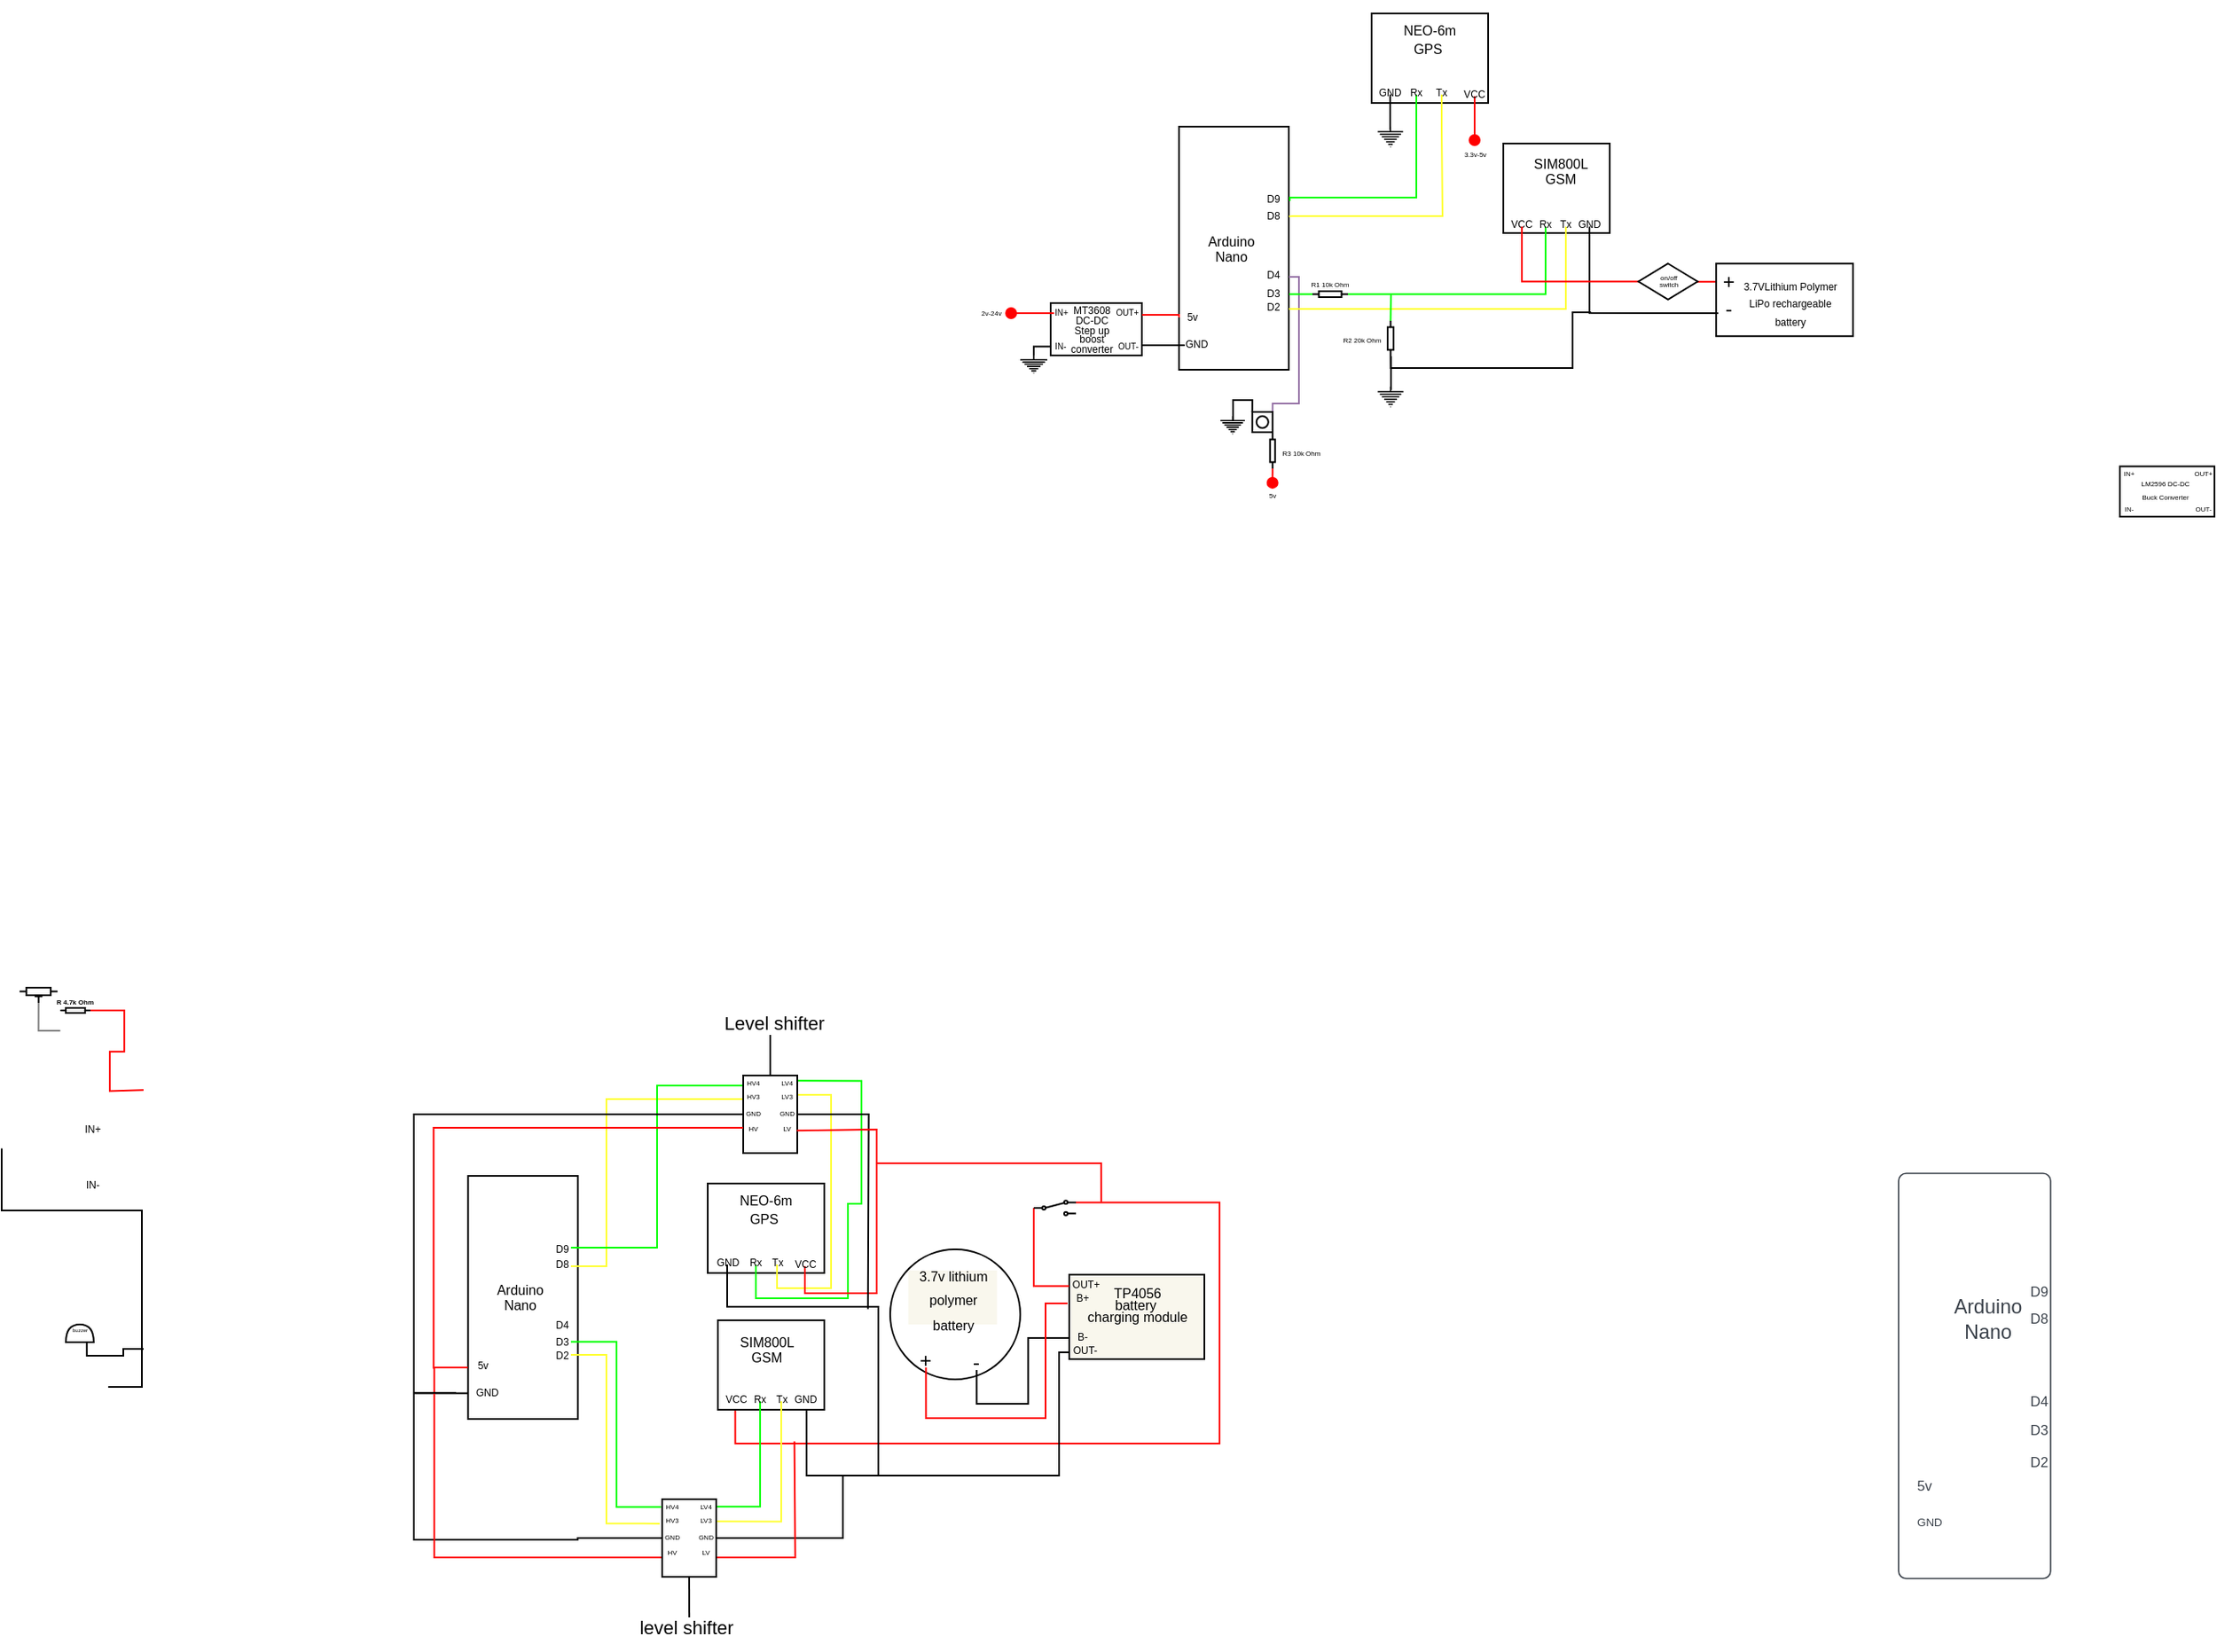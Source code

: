 <mxfile version="21.3.8" type="github" pages="2">
  <diagram name="Page-1" id="w3ou2ximmR7FDdTrQUAE">
    <mxGraphModel dx="490" dy="686" grid="0" gridSize="10" guides="1" tooltips="1" connect="1" arrows="1" fold="1" page="0" pageScale="1" pageWidth="850" pageHeight="1100" background="#ffffff" math="0" shadow="0">
      <root>
        <mxCell id="0" />
        <mxCell id="1" parent="0" />
        <mxCell id="W1JwzDyjh-5Lb7JO-28k-3" value="" style="ellipse;whiteSpace=wrap;html=1;aspect=fixed;fillColor=#ffffff;strokeColor=#000000;" parent="1" vertex="1">
          <mxGeometry x="573" y="355" width="77" height="77" as="geometry" />
        </mxCell>
        <mxCell id="W1JwzDyjh-5Lb7JO-28k-4" value="&lt;font color=&quot;#000000&quot; style=&quot;font-size: 8px;&quot;&gt;3.7v lithium polymer battery&lt;/font&gt;" style="text;html=1;strokeColor=none;fillColor=#f9f7ed;align=center;verticalAlign=middle;whiteSpace=wrap;rounded=0;" parent="1" vertex="1">
          <mxGeometry x="583.75" y="367.5" width="52.5" height="32" as="geometry" />
        </mxCell>
        <mxCell id="W1JwzDyjh-5Lb7JO-28k-10" value="" style="rounded=0;whiteSpace=wrap;html=1;rotation=90;strokeColor=#000000;gradientColor=none;fillColor=#FFFFFF;" parent="1" vertex="1">
          <mxGeometry x="283.63" y="351" width="144" height="65" as="geometry" />
        </mxCell>
        <mxCell id="W1JwzDyjh-5Lb7JO-28k-14" style="edgeStyle=orthogonalEdgeStyle;rounded=0;orthogonalLoop=1;jettySize=auto;html=1;exitX=0.5;exitY=1;exitDx=0;exitDy=0;" parent="1" edge="1">
          <mxGeometry relative="1" as="geometry">
            <mxPoint x="455" y="350" as="sourcePoint" />
            <mxPoint x="455" y="350" as="targetPoint" />
          </mxGeometry>
        </mxCell>
        <mxCell id="W1JwzDyjh-5Lb7JO-28k-15" value="&lt;span style=&quot;background-color: rgb(255, 255, 255);&quot;&gt;&lt;br&gt;&lt;/span&gt;" style="rounded=0;whiteSpace=wrap;html=1;fillColor=#f9f7ed;strokeColor=#000000;" parent="1" vertex="1">
          <mxGeometry x="679" y="370" width="80" height="50" as="geometry" />
        </mxCell>
        <mxCell id="W1JwzDyjh-5Lb7JO-28k-19" value="" style="html=1;overflow=block;blockSpacing=1;whiteSpace=wrap;fontSize=13;spacing=3.8;strokeColor=#3a414a;strokeOpacity=100;rounded=1;absoluteArcSize=1;arcSize=9;strokeWidth=0.8;lucidId=OqS5bqNVhKmD;" parent="1" vertex="1">
          <mxGeometry x="1170" y="310" width="90" height="240" as="geometry" />
        </mxCell>
        <mxCell id="W1JwzDyjh-5Lb7JO-28k-20" value="Arduino&#xa;Nano" style="html=1;overflow=block;blockSpacing=1;whiteSpace=wrap;fontSize=11.7;fontColor=#3a414a;spacing=3.8;strokeOpacity=0;fillOpacity=0;rounded=1;absoluteArcSize=1;arcSize=9;fillColor=#ffffff;strokeWidth=0.8;lucidId=nbZ5cKQdmuqg;" parent="1" vertex="1">
          <mxGeometry x="1193" y="373" width="60" height="46" as="geometry" />
        </mxCell>
        <mxCell id="W1JwzDyjh-5Lb7JO-28k-21" value="GND" style="html=1;overflow=block;blockSpacing=1;whiteSpace=wrap;fontSize=6.7;fontColor=#3a414a;align=left;spacing=3.8;verticalAlign=top;strokeColor=none;fillOpacity=0;fillColor=#ffffff;strokeWidth=0;lucidId=scZ56mlb3IZD;" parent="1" vertex="1">
          <mxGeometry x="1178" y="510" width="22" height="15" as="geometry" />
        </mxCell>
        <mxCell id="W1JwzDyjh-5Lb7JO-28k-22" value="5v" style="html=1;overflow=block;blockSpacing=1;whiteSpace=wrap;fontSize=8.3;fontColor=#3a414a;align=left;spacing=3.8;verticalAlign=top;strokeColor=none;fillOpacity=0;fillColor=#ffffff;strokeWidth=0;lucidId=CcZ5YFzEqV34;" parent="1" vertex="1">
          <mxGeometry x="1178" y="488" width="22" height="17" as="geometry" />
        </mxCell>
        <mxCell id="W1JwzDyjh-5Lb7JO-28k-23" value="D2" style="html=1;overflow=block;blockSpacing=1;whiteSpace=wrap;fontSize=8.3;fontColor=#3a414a;align=left;spacing=3.8;verticalAlign=top;strokeColor=none;fillOpacity=0;fillColor=#ffffff;strokeWidth=0;lucidId=dv25vBCfU8yK;" parent="1" vertex="1">
          <mxGeometry x="1245" y="474" width="22" height="17" as="geometry" />
        </mxCell>
        <mxCell id="W1JwzDyjh-5Lb7JO-28k-24" value="D3" style="html=1;overflow=block;blockSpacing=1;whiteSpace=wrap;fontSize=8.3;fontColor=#3a414a;align=left;spacing=3.8;verticalAlign=top;strokeColor=none;fillOpacity=0;fillColor=#ffffff;strokeWidth=0;lucidId=mv25soP66xno;" parent="1" vertex="1">
          <mxGeometry x="1245" y="455" width="22" height="17" as="geometry" />
        </mxCell>
        <mxCell id="W1JwzDyjh-5Lb7JO-28k-25" value="D4" style="html=1;overflow=block;blockSpacing=1;whiteSpace=wrap;fontSize=8.3;fontColor=#3a414a;align=left;spacing=3.8;verticalAlign=top;strokeColor=none;fillOpacity=0;fillColor=#ffffff;strokeWidth=0;lucidId=tv25OOamlNCk;" parent="1" vertex="1">
          <mxGeometry x="1245" y="438" width="22" height="17" as="geometry" />
        </mxCell>
        <mxCell id="W1JwzDyjh-5Lb7JO-28k-26" value="D8" style="html=1;overflow=block;blockSpacing=1;whiteSpace=wrap;fontSize=8.3;fontColor=#3a414a;align=left;spacing=3.8;verticalAlign=top;strokeColor=none;fillOpacity=0;fillColor=#ffffff;strokeWidth=0;lucidId=Xv25m2dBFKM0;" parent="1" vertex="1">
          <mxGeometry x="1245" y="389" width="22" height="17" as="geometry" />
        </mxCell>
        <mxCell id="W1JwzDyjh-5Lb7JO-28k-27" value="D9" style="html=1;overflow=block;blockSpacing=1;whiteSpace=wrap;fontSize=8.3;fontColor=#3a414a;align=left;spacing=3.8;verticalAlign=top;strokeColor=none;fillOpacity=0;fillColor=#ffffff;strokeWidth=0;lucidId=4v25DSY~jh0V;" parent="1" vertex="1">
          <mxGeometry x="1245" y="373" width="22" height="17" as="geometry" />
        </mxCell>
        <mxCell id="W1JwzDyjh-5Lb7JO-28k-35" value="&lt;p style=&quot;line-height: 40%;&quot;&gt;&lt;font style=&quot;font-size: 8px;&quot;&gt;TP4056&lt;br&gt;battery&amp;nbsp;&lt;br&gt;charging module&lt;/font&gt;&lt;/p&gt;" style="text;html=1;strokeColor=none;fillColor=none;align=center;verticalAlign=middle;whiteSpace=wrap;rounded=0;" parent="1" vertex="1">
          <mxGeometry x="685.5" y="378" width="67" height="19" as="geometry" />
        </mxCell>
        <mxCell id="W1JwzDyjh-5Lb7JO-28k-36" style="edgeStyle=orthogonalEdgeStyle;rounded=0;orthogonalLoop=1;jettySize=auto;html=1;exitX=0.5;exitY=1;exitDx=0;exitDy=0;" parent="1" source="W1JwzDyjh-5Lb7JO-28k-35" target="W1JwzDyjh-5Lb7JO-28k-35" edge="1">
          <mxGeometry relative="1" as="geometry" />
        </mxCell>
        <mxCell id="W1JwzDyjh-5Lb7JO-28k-37" value="&lt;font style=&quot;font-size: 6px;&quot;&gt;B+&lt;/font&gt;" style="text;html=1;strokeColor=none;fillColor=none;align=center;verticalAlign=middle;whiteSpace=wrap;rounded=0;" parent="1" vertex="1">
          <mxGeometry x="679" y="379" width="16" height="5" as="geometry" />
        </mxCell>
        <mxCell id="W1JwzDyjh-5Lb7JO-28k-38" value="&lt;font style=&quot;font-size: 6px;&quot;&gt;B-&lt;/font&gt;" style="text;html=1;strokeColor=none;fillColor=none;align=center;verticalAlign=middle;whiteSpace=wrap;rounded=0;" parent="1" vertex="1">
          <mxGeometry x="681" y="401.75" width="12" height="6" as="geometry" />
        </mxCell>
        <mxCell id="rRu1KaiK5S_scD4Gt0w_-94" style="edgeStyle=orthogonalEdgeStyle;rounded=0;orthogonalLoop=1;jettySize=auto;html=1;entryX=0.163;entryY=0.996;entryDx=0;entryDy=0;entryPerimeter=0;endArrow=none;endFill=0;strokeColor=#FF0000;exitX=1;exitY=0.12;exitDx=0;exitDy=0;" edge="1" parent="1" source="rRu1KaiK5S_scD4Gt0w_-187" target="W1JwzDyjh-5Lb7JO-28k-62">
          <mxGeometry relative="1" as="geometry">
            <mxPoint x="667" y="371" as="sourcePoint" />
            <Array as="points">
              <mxPoint x="768" y="327" />
              <mxPoint x="768" y="470" />
              <mxPoint x="481" y="470" />
            </Array>
          </mxGeometry>
        </mxCell>
        <mxCell id="W1JwzDyjh-5Lb7JO-28k-39" value="&lt;font style=&quot;font-size: 6px;&quot;&gt;OUT+&lt;/font&gt;" style="text;html=1;strokeColor=none;fillColor=none;align=center;verticalAlign=middle;whiteSpace=wrap;rounded=0;" parent="1" vertex="1">
          <mxGeometry x="681" y="368" width="16" height="11" as="geometry" />
        </mxCell>
        <mxCell id="rRu1KaiK5S_scD4Gt0w_-95" style="edgeStyle=orthogonalEdgeStyle;rounded=0;orthogonalLoop=1;jettySize=auto;html=1;exitX=0;exitY=1;exitDx=0;exitDy=0;entryX=0.833;entryY=0.982;entryDx=0;entryDy=0;entryPerimeter=0;endArrow=none;endFill=0;" edge="1" parent="1" source="W1JwzDyjh-5Lb7JO-28k-40" target="W1JwzDyjh-5Lb7JO-28k-62">
          <mxGeometry relative="1" as="geometry">
            <Array as="points">
              <mxPoint x="673" y="416" />
              <mxPoint x="673" y="489" />
              <mxPoint x="524" y="489" />
            </Array>
          </mxGeometry>
        </mxCell>
        <mxCell id="W1JwzDyjh-5Lb7JO-28k-40" value="&lt;font style=&quot;font-size: 6px;&quot;&gt;OUT-&lt;/font&gt;" style="text;html=1;strokeColor=none;fillColor=none;align=center;verticalAlign=middle;whiteSpace=wrap;rounded=0;" parent="1" vertex="1">
          <mxGeometry x="679" y="410" width="19" height="6" as="geometry" />
        </mxCell>
        <mxCell id="W1JwzDyjh-5Lb7JO-28k-43" value="&lt;font style=&quot;font-size: 6px;&quot;&gt;IN+&lt;/font&gt;" style="text;html=1;strokeColor=none;fillColor=none;align=center;verticalAlign=middle;whiteSpace=wrap;rounded=0;" parent="1" vertex="1">
          <mxGeometry x="71" y="267" width="60" height="30" as="geometry" />
        </mxCell>
        <mxCell id="W1JwzDyjh-5Lb7JO-28k-44" value="&lt;font style=&quot;font-size: 6px;&quot;&gt;IN-&lt;/font&gt;" style="text;html=1;strokeColor=none;fillColor=none;align=center;verticalAlign=middle;whiteSpace=wrap;rounded=0;" parent="1" vertex="1">
          <mxGeometry x="71" y="300" width="60" height="30" as="geometry" />
        </mxCell>
        <mxCell id="rRu1KaiK5S_scD4Gt0w_-93" style="edgeStyle=orthogonalEdgeStyle;rounded=0;orthogonalLoop=1;jettySize=auto;html=1;exitX=0.5;exitY=1;exitDx=0;exitDy=0;entryX=0;entryY=0.75;entryDx=0;entryDy=0;endArrow=none;endFill=0;" edge="1" parent="1" source="W1JwzDyjh-5Lb7JO-28k-46" target="W1JwzDyjh-5Lb7JO-28k-15">
          <mxGeometry relative="1" as="geometry" />
        </mxCell>
        <mxCell id="W1JwzDyjh-5Lb7JO-28k-46" value="-" style="text;html=1;strokeColor=none;fillColor=none;align=center;verticalAlign=middle;whiteSpace=wrap;rounded=0;" parent="1" vertex="1">
          <mxGeometry x="618" y="417.5" width="12.37" height="9" as="geometry" />
        </mxCell>
        <mxCell id="rRu1KaiK5S_scD4Gt0w_-92" style="edgeStyle=orthogonalEdgeStyle;rounded=0;orthogonalLoop=1;jettySize=auto;html=1;exitX=0.5;exitY=1;exitDx=0;exitDy=0;endArrow=none;endFill=0;strokeColor=#FF0000;" edge="1" parent="1" source="W1JwzDyjh-5Lb7JO-28k-49">
          <mxGeometry relative="1" as="geometry">
            <mxPoint x="678" y="387" as="targetPoint" />
            <Array as="points">
              <mxPoint x="594" y="455" />
              <mxPoint x="665" y="455" />
              <mxPoint x="665" y="387" />
            </Array>
          </mxGeometry>
        </mxCell>
        <mxCell id="W1JwzDyjh-5Lb7JO-28k-49" value="+" style="text;html=1;strokeColor=none;fillColor=none;align=center;verticalAlign=middle;whiteSpace=wrap;rounded=0;" parent="1" vertex="1">
          <mxGeometry x="588" y="416" width="12.37" height="9" as="geometry" />
        </mxCell>
        <mxCell id="oKN5VsouLlYCjmqSgxn1-16" style="edgeStyle=orthogonalEdgeStyle;rounded=0;orthogonalLoop=1;jettySize=auto;html=1;exitX=0;exitY=0.5;exitDx=0;exitDy=0;entryX=1;entryY=0.5;entryDx=0;entryDy=0;entryPerimeter=0;strokeColor=#FF0000;endArrow=none;endFill=0;" parent="1" target="oKN5VsouLlYCjmqSgxn1-9" edge="1">
          <mxGeometry relative="1" as="geometry">
            <mxPoint x="131.0" y="260.66" as="sourcePoint" />
          </mxGeometry>
        </mxCell>
        <mxCell id="W1JwzDyjh-5Lb7JO-28k-62" value="" style="rounded=0;whiteSpace=wrap;html=1;" parent="1" vertex="1">
          <mxGeometry x="471" y="397" width="63" height="53" as="geometry" />
        </mxCell>
        <mxCell id="W1JwzDyjh-5Lb7JO-28k-63" value="&lt;p style=&quot;line-height: 60%;&quot;&gt;&lt;font style=&quot;font-size: 8px;&quot;&gt;SIM800L GSM&lt;/font&gt;&lt;/p&gt;" style="text;html=1;strokeColor=none;fillColor=none;align=center;verticalAlign=middle;whiteSpace=wrap;rounded=0;" parent="1" vertex="1">
          <mxGeometry x="483.5" y="406" width="32" height="16" as="geometry" />
        </mxCell>
        <mxCell id="W1JwzDyjh-5Lb7JO-28k-65" value="&lt;font style=&quot;font-size: 6px;&quot;&gt;VCC&lt;/font&gt;" style="text;html=1;strokeColor=none;fillColor=none;align=center;verticalAlign=middle;whiteSpace=wrap;rounded=0;" parent="1" vertex="1">
          <mxGeometry x="475" y="438" width="14" height="7" as="geometry" />
        </mxCell>
        <mxCell id="rRu1KaiK5S_scD4Gt0w_-88" style="edgeStyle=orthogonalEdgeStyle;rounded=0;orthogonalLoop=1;jettySize=auto;html=1;exitX=0.5;exitY=1;exitDx=0;exitDy=0;entryX=1.004;entryY=0.095;entryDx=0;entryDy=0;entryPerimeter=0;strokeColor=#00FF00;endArrow=none;endFill=0;" edge="1" parent="1" source="W1JwzDyjh-5Lb7JO-28k-66" target="rRu1KaiK5S_scD4Gt0w_-11">
          <mxGeometry relative="1" as="geometry" />
        </mxCell>
        <mxCell id="W1JwzDyjh-5Lb7JO-28k-66" value="&lt;font style=&quot;font-size: 6px;&quot;&gt;Rx&lt;/font&gt;" style="text;html=1;strokeColor=none;fillColor=none;align=center;verticalAlign=middle;whiteSpace=wrap;rounded=0;" parent="1" vertex="1">
          <mxGeometry x="489" y="438" width="14" height="7" as="geometry" />
        </mxCell>
        <mxCell id="rRu1KaiK5S_scD4Gt0w_-89" style="edgeStyle=orthogonalEdgeStyle;rounded=0;orthogonalLoop=1;jettySize=auto;html=1;exitX=0.5;exitY=1;exitDx=0;exitDy=0;entryX=0.996;entryY=0.286;entryDx=0;entryDy=0;entryPerimeter=0;strokeColor=#FFFF33;endArrow=none;endFill=0;" edge="1" parent="1" source="W1JwzDyjh-5Lb7JO-28k-67" target="rRu1KaiK5S_scD4Gt0w_-11">
          <mxGeometry relative="1" as="geometry" />
        </mxCell>
        <mxCell id="W1JwzDyjh-5Lb7JO-28k-67" value="&lt;font style=&quot;font-size: 6px;&quot;&gt;Tx&lt;/font&gt;" style="text;html=1;strokeColor=none;fillColor=none;align=center;verticalAlign=middle;whiteSpace=wrap;rounded=0;" parent="1" vertex="1">
          <mxGeometry x="501.5" y="438" width="14" height="7" as="geometry" />
        </mxCell>
        <mxCell id="W1JwzDyjh-5Lb7JO-28k-68" value="&lt;font style=&quot;font-size: 6px;&quot;&gt;GND&lt;/font&gt;" style="text;html=1;strokeColor=none;fillColor=none;align=center;verticalAlign=middle;whiteSpace=wrap;rounded=0;" parent="1" vertex="1">
          <mxGeometry x="515.5" y="438" width="14" height="7" as="geometry" />
        </mxCell>
        <mxCell id="W1JwzDyjh-5Lb7JO-28k-80" value="&lt;p style=&quot;line-height: 60%;&quot;&gt;&lt;font style=&quot;font-size: 8px;&quot;&gt;Arduino Nano&lt;/font&gt;&lt;/p&gt;" style="text;html=1;strokeColor=none;fillColor=none;align=center;verticalAlign=middle;whiteSpace=wrap;rounded=0;" parent="1" vertex="1">
          <mxGeometry x="341" y="372.25" width="25.5" height="22" as="geometry" />
        </mxCell>
        <mxCell id="W1JwzDyjh-5Lb7JO-28k-81" value="&lt;font style=&quot;font-size: 6px;&quot;&gt;5v&lt;/font&gt;" style="text;html=1;strokeColor=none;fillColor=none;align=center;verticalAlign=middle;whiteSpace=wrap;rounded=0;" parent="1" vertex="1">
          <mxGeometry x="326.5" y="419" width="10" height="6" as="geometry" />
        </mxCell>
        <mxCell id="W1JwzDyjh-5Lb7JO-28k-82" value="&lt;font style=&quot;font-size: 6px;&quot;&gt;GND&lt;/font&gt;" style="text;html=1;strokeColor=none;fillColor=none;align=center;verticalAlign=middle;whiteSpace=wrap;rounded=0;" parent="1" vertex="1">
          <mxGeometry x="326.5" y="435" width="14.5" height="6" as="geometry" />
        </mxCell>
        <mxCell id="rRu1KaiK5S_scD4Gt0w_-91" style="edgeStyle=orthogonalEdgeStyle;rounded=0;orthogonalLoop=1;jettySize=auto;html=1;exitX=1;exitY=0.75;exitDx=0;exitDy=0;entryX=-0.046;entryY=0.314;entryDx=0;entryDy=0;entryPerimeter=0;endArrow=none;endFill=0;strokeColor=#FFFF33;" edge="1" parent="1" source="W1JwzDyjh-5Lb7JO-28k-85" target="rRu1KaiK5S_scD4Gt0w_-11">
          <mxGeometry relative="1" as="geometry">
            <Array as="points">
              <mxPoint x="405" y="418" />
              <mxPoint x="405" y="517" />
            </Array>
          </mxGeometry>
        </mxCell>
        <mxCell id="W1JwzDyjh-5Lb7JO-28k-85" value="&lt;font style=&quot;font-size: 6px;&quot;&gt;D2&lt;/font&gt;" style="text;html=1;strokeColor=none;fillColor=none;align=center;verticalAlign=middle;whiteSpace=wrap;rounded=0;" parent="1" vertex="1">
          <mxGeometry x="374" y="413" width="10" height="6" as="geometry" />
        </mxCell>
        <mxCell id="rRu1KaiK5S_scD4Gt0w_-90" style="edgeStyle=orthogonalEdgeStyle;rounded=0;orthogonalLoop=1;jettySize=auto;html=1;exitX=1;exitY=0.75;exitDx=0;exitDy=0;entryX=-0.021;entryY=0.101;entryDx=0;entryDy=0;entryPerimeter=0;endArrow=none;endFill=0;strokeColor=#00FF00;" edge="1" parent="1" source="W1JwzDyjh-5Lb7JO-28k-86" target="rRu1KaiK5S_scD4Gt0w_-11">
          <mxGeometry relative="1" as="geometry" />
        </mxCell>
        <mxCell id="W1JwzDyjh-5Lb7JO-28k-86" value="&lt;font style=&quot;font-size: 6px;&quot;&gt;D3&lt;/font&gt;" style="text;html=1;strokeColor=none;fillColor=none;align=center;verticalAlign=middle;whiteSpace=wrap;rounded=0;" parent="1" vertex="1">
          <mxGeometry x="374" y="405.25" width="10" height="6" as="geometry" />
        </mxCell>
        <mxCell id="W1JwzDyjh-5Lb7JO-28k-87" value="&lt;font style=&quot;font-size: 6px;&quot;&gt;D4&lt;/font&gt;" style="text;html=1;strokeColor=none;fillColor=none;align=center;verticalAlign=middle;whiteSpace=wrap;rounded=0;" parent="1" vertex="1">
          <mxGeometry x="374" y="394.5" width="10" height="6" as="geometry" />
        </mxCell>
        <mxCell id="rRu1KaiK5S_scD4Gt0w_-135" style="edgeStyle=orthogonalEdgeStyle;rounded=0;orthogonalLoop=1;jettySize=auto;html=1;exitX=1;exitY=1;exitDx=0;exitDy=0;entryX=-0.003;entryY=0.296;entryDx=0;entryDy=0;endArrow=none;endFill=0;entryPerimeter=0;strokeColor=#FFFF33;" edge="1" parent="1" source="W1JwzDyjh-5Lb7JO-28k-88" target="rRu1KaiK5S_scD4Gt0w_-123">
          <mxGeometry relative="1" as="geometry">
            <mxPoint x="418" y="362" as="targetPoint" />
            <Array as="points">
              <mxPoint x="405" y="365" />
              <mxPoint x="405" y="266" />
              <mxPoint x="486" y="266" />
            </Array>
          </mxGeometry>
        </mxCell>
        <mxCell id="W1JwzDyjh-5Lb7JO-28k-88" value="&lt;font style=&quot;font-size: 6px;&quot;&gt;D8&lt;/font&gt;" style="text;html=1;strokeColor=none;fillColor=none;align=center;verticalAlign=middle;whiteSpace=wrap;rounded=0;" parent="1" vertex="1">
          <mxGeometry x="374" y="359" width="10" height="6" as="geometry" />
        </mxCell>
        <mxCell id="rRu1KaiK5S_scD4Gt0w_-134" style="edgeStyle=orthogonalEdgeStyle;rounded=0;orthogonalLoop=1;jettySize=auto;html=1;exitX=1;exitY=0.75;exitDx=0;exitDy=0;entryX=0.004;entryY=0.119;entryDx=0;entryDy=0;entryPerimeter=0;endArrow=none;endFill=0;strokeColor=#00FF00;" edge="1" parent="1" source="W1JwzDyjh-5Lb7JO-28k-89" target="rRu1KaiK5S_scD4Gt0w_-123">
          <mxGeometry relative="1" as="geometry">
            <Array as="points">
              <mxPoint x="435" y="354" />
              <mxPoint x="435" y="258" />
              <mxPoint x="486" y="258" />
            </Array>
          </mxGeometry>
        </mxCell>
        <mxCell id="W1JwzDyjh-5Lb7JO-28k-89" value="&lt;font style=&quot;font-size: 6px;&quot;&gt;D9&lt;/font&gt;" style="text;html=1;strokeColor=none;fillColor=none;align=center;verticalAlign=middle;whiteSpace=wrap;rounded=0;" parent="1" vertex="1">
          <mxGeometry x="374" y="349.5" width="10" height="6" as="geometry" />
        </mxCell>
        <mxCell id="W1JwzDyjh-5Lb7JO-28k-104" value="" style="rounded=0;whiteSpace=wrap;html=1;" parent="1" vertex="1">
          <mxGeometry x="465" y="316" width="69" height="53" as="geometry" />
        </mxCell>
        <mxCell id="W1JwzDyjh-5Lb7JO-28k-105" value="&lt;p style=&quot;line-height: 70%;&quot;&gt;&lt;font style=&quot;font-size: 8px;&quot;&gt;NEO-6m GPS&amp;nbsp;&lt;/font&gt;&lt;/p&gt;" style="text;html=1;strokeColor=none;fillColor=none;align=center;verticalAlign=middle;whiteSpace=wrap;rounded=0;" parent="1" vertex="1">
          <mxGeometry x="480" y="322" width="39" height="17" as="geometry" />
        </mxCell>
        <mxCell id="rRu1KaiK5S_scD4Gt0w_-132" style="edgeStyle=orthogonalEdgeStyle;rounded=0;orthogonalLoop=1;jettySize=auto;html=1;exitX=0.5;exitY=1;exitDx=0;exitDy=0;entryX=0.964;entryY=0.069;entryDx=0;entryDy=0;entryPerimeter=0;endArrow=none;endFill=0;strokeColor=#00FF00;" edge="1" parent="1" source="W1JwzDyjh-5Lb7JO-28k-109" target="rRu1KaiK5S_scD4Gt0w_-123">
          <mxGeometry relative="1" as="geometry">
            <mxPoint x="521" y="261" as="targetPoint" />
            <Array as="points">
              <mxPoint x="494" y="384" />
              <mxPoint x="548" y="384" />
              <mxPoint x="548" y="328" />
              <mxPoint x="556" y="328" />
              <mxPoint x="556" y="255" />
            </Array>
          </mxGeometry>
        </mxCell>
        <mxCell id="W1JwzDyjh-5Lb7JO-28k-109" value="&lt;font style=&quot;font-size: 6px;&quot;&gt;Rx&lt;/font&gt;" style="text;html=1;strokeColor=none;fillColor=none;align=center;verticalAlign=middle;whiteSpace=wrap;rounded=0;" parent="1" vertex="1">
          <mxGeometry x="489" y="358" width="9" height="6" as="geometry" />
        </mxCell>
        <mxCell id="rRu1KaiK5S_scD4Gt0w_-133" style="edgeStyle=orthogonalEdgeStyle;rounded=0;orthogonalLoop=1;jettySize=auto;html=1;exitX=0.5;exitY=1;exitDx=0;exitDy=0;entryX=1;entryY=0.25;entryDx=0;entryDy=0;endArrow=none;endFill=0;strokeColor=#FFFF33;" edge="1" parent="1" source="W1JwzDyjh-5Lb7JO-28k-111" target="rRu1KaiK5S_scD4Gt0w_-123">
          <mxGeometry relative="1" as="geometry">
            <Array as="points">
              <mxPoint x="506" y="378" />
              <mxPoint x="538" y="378" />
              <mxPoint x="538" y="264" />
            </Array>
          </mxGeometry>
        </mxCell>
        <mxCell id="W1JwzDyjh-5Lb7JO-28k-111" value="&lt;font style=&quot;font-size: 6px;&quot;&gt;Tx&lt;/font&gt;" style="text;html=1;strokeColor=none;fillColor=none;align=center;verticalAlign=middle;whiteSpace=wrap;rounded=0;" parent="1" vertex="1">
          <mxGeometry x="501.5" y="358" width="9" height="6" as="geometry" />
        </mxCell>
        <mxCell id="rRu1KaiK5S_scD4Gt0w_-199" style="edgeStyle=orthogonalEdgeStyle;rounded=0;orthogonalLoop=1;jettySize=auto;html=1;exitX=0.5;exitY=1;exitDx=0;exitDy=0;endArrow=none;endFill=0;" edge="1" parent="1" source="W1JwzDyjh-5Lb7JO-28k-114">
          <mxGeometry relative="1" as="geometry">
            <mxPoint x="560" y="489" as="targetPoint" />
            <Array as="points">
              <mxPoint x="477" y="389" />
              <mxPoint x="566" y="389" />
              <mxPoint x="566" y="489" />
            </Array>
          </mxGeometry>
        </mxCell>
        <mxCell id="W1JwzDyjh-5Lb7JO-28k-114" value="&lt;font style=&quot;font-size: 6px;&quot;&gt;GND&lt;/font&gt;" style="text;html=1;strokeColor=none;fillColor=none;align=center;verticalAlign=middle;whiteSpace=wrap;rounded=0;" parent="1" vertex="1">
          <mxGeometry x="469.5" y="357" width="14" height="7" as="geometry" />
        </mxCell>
        <mxCell id="rRu1KaiK5S_scD4Gt0w_-201" style="edgeStyle=orthogonalEdgeStyle;rounded=0;orthogonalLoop=1;jettySize=auto;html=1;exitX=0.5;exitY=1;exitDx=0;exitDy=0;endArrow=none;endFill=0;strokeColor=#FF0000;" edge="1" parent="1" source="W1JwzDyjh-5Lb7JO-28k-115">
          <mxGeometry relative="1" as="geometry">
            <mxPoint x="697.938" y="326.864" as="targetPoint" />
            <Array as="points">
              <mxPoint x="523" y="381" />
              <mxPoint x="565" y="381" />
              <mxPoint x="565" y="304" />
              <mxPoint x="698" y="304" />
            </Array>
          </mxGeometry>
        </mxCell>
        <mxCell id="W1JwzDyjh-5Lb7JO-28k-115" value="&lt;font style=&quot;font-size: 6px;&quot;&gt;VCC&lt;/font&gt;" style="text;html=1;strokeColor=none;fillColor=none;align=center;verticalAlign=middle;whiteSpace=wrap;rounded=0;" parent="1" vertex="1">
          <mxGeometry x="515.5" y="358" width="14" height="7" as="geometry" />
        </mxCell>
        <mxCell id="W1JwzDyjh-5Lb7JO-28k-126" value="" style="shape=or;whiteSpace=wrap;html=1;rotation=-90;" parent="1" vertex="1">
          <mxGeometry x="88" y="396.5" width="10.5" height="16.5" as="geometry" />
        </mxCell>
        <mxCell id="RSaB5xHmMBpHj-FJSOeQ-9" style="edgeStyle=orthogonalEdgeStyle;rounded=0;orthogonalLoop=1;jettySize=auto;html=1;exitX=0;exitY=0.75;exitDx=0;exitDy=0;exitPerimeter=0;endArrow=none;endFill=0;" parent="1" source="W1JwzDyjh-5Lb7JO-28k-126" edge="1">
          <mxGeometry relative="1" as="geometry">
            <mxPoint x="129.993" y="414.088" as="targetPoint" />
            <Array as="points">
              <mxPoint x="97" y="418" />
              <mxPoint x="119" y="418" />
              <mxPoint x="119" y="414" />
              <mxPoint x="131" y="414" />
            </Array>
          </mxGeometry>
        </mxCell>
        <mxCell id="W1JwzDyjh-5Lb7JO-28k-166" value="&lt;font style=&quot;font-size: 3px;&quot;&gt;buzzer&lt;/font&gt;" style="text;html=1;strokeColor=none;fillColor=none;align=center;verticalAlign=middle;whiteSpace=wrap;rounded=0;" parent="1" vertex="1">
          <mxGeometry x="81.75" y="394.25" width="23" height="11" as="geometry" />
        </mxCell>
        <mxCell id="oKN5VsouLlYCjmqSgxn1-15" style="edgeStyle=orthogonalEdgeStyle;rounded=0;orthogonalLoop=1;jettySize=auto;html=1;exitX=0.5;exitY=1;exitDx=0;exitDy=0;exitPerimeter=0;endArrow=none;endFill=0;strokeColor=#808080;" parent="1" source="oKN5VsouLlYCjmqSgxn1-4" edge="1">
          <mxGeometry relative="1" as="geometry">
            <mxPoint x="81.707" y="225.529" as="targetPoint" />
            <Array as="points">
              <mxPoint x="69" y="226" />
            </Array>
          </mxGeometry>
        </mxCell>
        <mxCell id="oKN5VsouLlYCjmqSgxn1-4" value="" style="pointerEvents=1;verticalLabelPosition=bottom;shadow=0;dashed=0;align=center;html=1;verticalAlign=top;shape=mxgraph.electrical.resistors.trimmer_pot_1;" parent="1" vertex="1">
          <mxGeometry x="57.59" y="200" width="22.5" height="9" as="geometry" />
        </mxCell>
        <mxCell id="RSaB5xHmMBpHj-FJSOeQ-5" style="edgeStyle=orthogonalEdgeStyle;rounded=0;orthogonalLoop=1;jettySize=auto;html=1;exitX=1;exitY=0.5;exitDx=0;exitDy=0;exitPerimeter=0;endArrow=none;endFill=0;" parent="1" edge="1">
          <mxGeometry relative="1" as="geometry">
            <mxPoint x="47" y="295.2" as="targetPoint" />
            <mxPoint x="110.09" y="436.5" as="sourcePoint" />
            <Array as="points">
              <mxPoint x="130" y="437" />
              <mxPoint x="130" y="332" />
              <mxPoint x="47" y="332" />
            </Array>
          </mxGeometry>
        </mxCell>
        <mxCell id="oKN5VsouLlYCjmqSgxn1-9" value="" style="pointerEvents=1;verticalLabelPosition=bottom;shadow=0;dashed=0;align=center;html=1;verticalAlign=top;shape=mxgraph.electrical.resistors.resistor_1;" parent="1" vertex="1">
          <mxGeometry x="81.75" y="212" width="17.81" height="3" as="geometry" />
        </mxCell>
        <mxCell id="RSaB5xHmMBpHj-FJSOeQ-11" value="&lt;font style=&quot;font-size: 4px;&quot;&gt;R 4.7k Ohm&lt;/font&gt;" style="text;strokeColor=none;fillColor=none;html=1;fontSize=24;fontStyle=1;verticalAlign=middle;align=center;" parent="1" vertex="1">
          <mxGeometry x="81.22" y="198" width="18.34" height="8" as="geometry" />
        </mxCell>
        <mxCell id="rRu1KaiK5S_scD4Gt0w_-188" style="edgeStyle=orthogonalEdgeStyle;rounded=0;orthogonalLoop=1;jettySize=auto;html=1;exitX=1;exitY=0.5;exitDx=0;exitDy=0;endArrow=none;endFill=0;" edge="1" parent="1" source="rRu1KaiK5S_scD4Gt0w_-11">
          <mxGeometry relative="1" as="geometry">
            <mxPoint x="558" y="489" as="targetPoint" />
            <Array as="points">
              <mxPoint x="545" y="526" />
              <mxPoint x="545" y="489" />
            </Array>
          </mxGeometry>
        </mxCell>
        <mxCell id="rRu1KaiK5S_scD4Gt0w_-189" style="edgeStyle=orthogonalEdgeStyle;rounded=0;orthogonalLoop=1;jettySize=auto;html=1;exitX=0;exitY=0.5;exitDx=0;exitDy=0;endArrow=none;endFill=0;entryX=0.894;entryY=1.002;entryDx=0;entryDy=0;entryPerimeter=0;" edge="1" parent="1" source="rRu1KaiK5S_scD4Gt0w_-11" target="W1JwzDyjh-5Lb7JO-28k-10">
          <mxGeometry relative="1" as="geometry">
            <mxPoint x="314.753" y="440.17" as="targetPoint" />
            <Array as="points">
              <mxPoint x="388" y="526" />
              <mxPoint x="291" y="527" />
              <mxPoint x="291" y="440" />
            </Array>
          </mxGeometry>
        </mxCell>
        <mxCell id="rRu1KaiK5S_scD4Gt0w_-204" style="edgeStyle=orthogonalEdgeStyle;rounded=0;orthogonalLoop=1;jettySize=auto;html=1;exitX=1;exitY=0.75;exitDx=0;exitDy=0;endArrow=none;endFill=0;strokeColor=#FF0000;" edge="1" parent="1" source="rRu1KaiK5S_scD4Gt0w_-11">
          <mxGeometry relative="1" as="geometry">
            <mxPoint x="516.298" y="468.769" as="targetPoint" />
          </mxGeometry>
        </mxCell>
        <mxCell id="rRu1KaiK5S_scD4Gt0w_-205" style="edgeStyle=orthogonalEdgeStyle;rounded=0;orthogonalLoop=1;jettySize=auto;html=1;exitX=0;exitY=0.75;exitDx=0;exitDy=0;entryX=0.788;entryY=1.002;entryDx=0;entryDy=0;entryPerimeter=0;strokeColor=#FF0000;endArrow=none;endFill=0;" edge="1" parent="1" source="rRu1KaiK5S_scD4Gt0w_-11" target="W1JwzDyjh-5Lb7JO-28k-10">
          <mxGeometry relative="1" as="geometry">
            <mxPoint x="230.742" y="447.155" as="targetPoint" />
          </mxGeometry>
        </mxCell>
        <mxCell id="rRu1KaiK5S_scD4Gt0w_-210" style="edgeStyle=orthogonalEdgeStyle;rounded=0;orthogonalLoop=1;jettySize=auto;html=1;exitX=0.5;exitY=1;exitDx=0;exitDy=0;" edge="1" parent="1" source="rRu1KaiK5S_scD4Gt0w_-11">
          <mxGeometry relative="1" as="geometry">
            <mxPoint x="454.083" y="583.931" as="targetPoint" />
          </mxGeometry>
        </mxCell>
        <mxCell id="rRu1KaiK5S_scD4Gt0w_-211" value="level shifter" style="edgeLabel;html=1;align=center;verticalAlign=middle;resizable=0;points=[];" vertex="1" connectable="0" parent="rRu1KaiK5S_scD4Gt0w_-210">
          <mxGeometry x="0.721" y="-2" relative="1" as="geometry">
            <mxPoint as="offset" />
          </mxGeometry>
        </mxCell>
        <mxCell id="rRu1KaiK5S_scD4Gt0w_-11" value="" style="rounded=0;whiteSpace=wrap;html=1;" vertex="1" parent="1">
          <mxGeometry x="438" y="503" width="32" height="46" as="geometry" />
        </mxCell>
        <mxCell id="rRu1KaiK5S_scD4Gt0w_-12" value="&lt;font style=&quot;font-size: 4px;&quot;&gt;GND&lt;/font&gt;" style="text;html=1;strokeColor=none;fillColor=none;align=center;verticalAlign=middle;whiteSpace=wrap;rounded=0;" vertex="1" parent="1">
          <mxGeometry x="464" y="523" as="geometry" />
        </mxCell>
        <mxCell id="rRu1KaiK5S_scD4Gt0w_-13" value="&lt;font style=&quot;font-size: 4px;&quot;&gt;LV3&lt;/font&gt;" style="text;html=1;strokeColor=none;fillColor=none;align=center;verticalAlign=middle;whiteSpace=wrap;rounded=0;" vertex="1" parent="1">
          <mxGeometry x="464" y="513" as="geometry" />
        </mxCell>
        <mxCell id="rRu1KaiK5S_scD4Gt0w_-14" value="&lt;font style=&quot;font-size: 4px;&quot;&gt;LV4&lt;/font&gt;" style="text;html=1;strokeColor=none;fillColor=none;align=center;verticalAlign=middle;whiteSpace=wrap;rounded=0;" vertex="1" parent="1">
          <mxGeometry x="464" y="505" as="geometry" />
        </mxCell>
        <mxCell id="rRu1KaiK5S_scD4Gt0w_-15" value="&lt;font style=&quot;font-size: 4px;&quot;&gt;LV&lt;/font&gt;" style="text;html=1;strokeColor=none;fillColor=none;align=center;verticalAlign=middle;whiteSpace=wrap;rounded=0;" vertex="1" parent="1">
          <mxGeometry x="464" y="532" as="geometry" />
        </mxCell>
        <mxCell id="rRu1KaiK5S_scD4Gt0w_-83" value="&lt;font style=&quot;font-size: 4px;&quot;&gt;HV4&lt;/font&gt;" style="text;html=1;strokeColor=none;fillColor=none;align=center;verticalAlign=middle;whiteSpace=wrap;rounded=0;" vertex="1" parent="1">
          <mxGeometry x="444" y="505" as="geometry" />
        </mxCell>
        <mxCell id="rRu1KaiK5S_scD4Gt0w_-84" value="&lt;font style=&quot;font-size: 4px;&quot;&gt;HV3&lt;/font&gt;" style="text;html=1;strokeColor=none;fillColor=none;align=center;verticalAlign=middle;whiteSpace=wrap;rounded=0;" vertex="1" parent="1">
          <mxGeometry x="444" y="513" as="geometry" />
        </mxCell>
        <mxCell id="rRu1KaiK5S_scD4Gt0w_-85" value="&lt;font style=&quot;font-size: 4px;&quot;&gt;GND&lt;/font&gt;" style="text;html=1;strokeColor=none;fillColor=none;align=center;verticalAlign=middle;whiteSpace=wrap;rounded=0;" vertex="1" parent="1">
          <mxGeometry x="444" y="523" as="geometry" />
        </mxCell>
        <mxCell id="rRu1KaiK5S_scD4Gt0w_-86" value="&lt;font style=&quot;font-size: 4px;&quot;&gt;HV&lt;/font&gt;" style="text;html=1;strokeColor=none;fillColor=none;align=center;verticalAlign=middle;whiteSpace=wrap;rounded=0;" vertex="1" parent="1">
          <mxGeometry x="444" y="532" as="geometry" />
        </mxCell>
        <mxCell id="rRu1KaiK5S_scD4Gt0w_-200" style="edgeStyle=orthogonalEdgeStyle;rounded=0;orthogonalLoop=1;jettySize=auto;html=1;exitX=1;exitY=0.5;exitDx=0;exitDy=0;endArrow=none;endFill=0;" edge="1" parent="1" source="rRu1KaiK5S_scD4Gt0w_-123">
          <mxGeometry relative="1" as="geometry">
            <mxPoint x="559.843" y="390.356" as="targetPoint" />
          </mxGeometry>
        </mxCell>
        <mxCell id="rRu1KaiK5S_scD4Gt0w_-208" style="edgeStyle=orthogonalEdgeStyle;rounded=0;orthogonalLoop=1;jettySize=auto;html=1;exitX=0;exitY=0.5;exitDx=0;exitDy=0;endArrow=none;endFill=0;" edge="1" parent="1" source="rRu1KaiK5S_scD4Gt0w_-123">
          <mxGeometry relative="1" as="geometry">
            <mxPoint x="316" y="440" as="targetPoint" />
            <Array as="points">
              <mxPoint x="291" y="275" />
              <mxPoint x="291" y="440" />
            </Array>
          </mxGeometry>
        </mxCell>
        <mxCell id="rRu1KaiK5S_scD4Gt0w_-212" style="edgeStyle=orthogonalEdgeStyle;rounded=0;orthogonalLoop=1;jettySize=auto;html=1;exitX=0.5;exitY=0;exitDx=0;exitDy=0;" edge="1" parent="1" source="rRu1KaiK5S_scD4Gt0w_-123">
          <mxGeometry relative="1" as="geometry">
            <mxPoint x="502" y="215.382" as="targetPoint" />
          </mxGeometry>
        </mxCell>
        <mxCell id="rRu1KaiK5S_scD4Gt0w_-214" value="Level shifter" style="edgeLabel;html=1;align=center;verticalAlign=middle;resizable=0;points=[];" vertex="1" connectable="0" parent="rRu1KaiK5S_scD4Gt0w_-212">
          <mxGeometry x="0.685" y="-2" relative="1" as="geometry">
            <mxPoint as="offset" />
          </mxGeometry>
        </mxCell>
        <mxCell id="rRu1KaiK5S_scD4Gt0w_-123" value="" style="rounded=0;whiteSpace=wrap;html=1;" vertex="1" parent="1">
          <mxGeometry x="486" y="252" width="32" height="46" as="geometry" />
        </mxCell>
        <mxCell id="rRu1KaiK5S_scD4Gt0w_-124" value="&lt;font style=&quot;font-size: 4px;&quot;&gt;GND&lt;/font&gt;" style="text;html=1;strokeColor=none;fillColor=none;align=center;verticalAlign=middle;whiteSpace=wrap;rounded=0;" vertex="1" parent="1">
          <mxGeometry x="512" y="272" as="geometry" />
        </mxCell>
        <mxCell id="rRu1KaiK5S_scD4Gt0w_-125" value="&lt;font style=&quot;font-size: 4px;&quot;&gt;LV3&lt;/font&gt;" style="text;html=1;strokeColor=none;fillColor=none;align=center;verticalAlign=middle;whiteSpace=wrap;rounded=0;" vertex="1" parent="1">
          <mxGeometry x="512" y="262" as="geometry" />
        </mxCell>
        <mxCell id="rRu1KaiK5S_scD4Gt0w_-126" value="&lt;font style=&quot;font-size: 4px;&quot;&gt;LV4&lt;/font&gt;" style="text;html=1;strokeColor=none;fillColor=none;align=center;verticalAlign=middle;whiteSpace=wrap;rounded=0;" vertex="1" parent="1">
          <mxGeometry x="512" y="254" as="geometry" />
        </mxCell>
        <mxCell id="rRu1KaiK5S_scD4Gt0w_-202" style="edgeStyle=orthogonalEdgeStyle;rounded=0;orthogonalLoop=1;jettySize=auto;html=1;endArrow=none;endFill=0;exitX=0.992;exitY=0.708;exitDx=0;exitDy=0;exitPerimeter=0;strokeColor=#FF0000;" edge="1" parent="1" source="rRu1KaiK5S_scD4Gt0w_-123">
          <mxGeometry relative="1" as="geometry">
            <mxPoint x="565" y="305" as="targetPoint" />
            <mxPoint x="525" y="280" as="sourcePoint" />
            <Array as="points">
              <mxPoint x="521" y="285" />
              <mxPoint x="565" y="284" />
            </Array>
          </mxGeometry>
        </mxCell>
        <mxCell id="rRu1KaiK5S_scD4Gt0w_-127" value="&lt;font style=&quot;font-size: 4px;&quot;&gt;LV&lt;/font&gt;" style="text;html=1;strokeColor=none;fillColor=none;align=center;verticalAlign=middle;whiteSpace=wrap;rounded=0;" vertex="1" parent="1">
          <mxGeometry x="512" y="281" as="geometry" />
        </mxCell>
        <mxCell id="rRu1KaiK5S_scD4Gt0w_-128" value="&lt;font style=&quot;font-size: 4px;&quot;&gt;HV4&lt;/font&gt;" style="text;html=1;strokeColor=none;fillColor=none;align=center;verticalAlign=middle;whiteSpace=wrap;rounded=0;" vertex="1" parent="1">
          <mxGeometry x="492" y="254" as="geometry" />
        </mxCell>
        <mxCell id="rRu1KaiK5S_scD4Gt0w_-129" value="&lt;font style=&quot;font-size: 4px;&quot;&gt;HV3&lt;/font&gt;" style="text;html=1;strokeColor=none;fillColor=none;align=center;verticalAlign=middle;whiteSpace=wrap;rounded=0;" vertex="1" parent="1">
          <mxGeometry x="492" y="262" as="geometry" />
        </mxCell>
        <mxCell id="rRu1KaiK5S_scD4Gt0w_-130" value="&lt;font style=&quot;font-size: 4px;&quot;&gt;GND&lt;/font&gt;" style="text;html=1;strokeColor=none;fillColor=none;align=center;verticalAlign=middle;whiteSpace=wrap;rounded=0;" vertex="1" parent="1">
          <mxGeometry x="492" y="272" as="geometry" />
        </mxCell>
        <mxCell id="rRu1KaiK5S_scD4Gt0w_-207" style="edgeStyle=orthogonalEdgeStyle;rounded=0;orthogonalLoop=1;jettySize=auto;html=1;endArrow=none;endFill=0;strokeColor=#FF0000;" edge="1" parent="1">
          <mxGeometry relative="1" as="geometry">
            <mxPoint x="302.7" y="425.806" as="targetPoint" />
            <mxPoint x="486" y="283" as="sourcePoint" />
            <Array as="points">
              <mxPoint x="303" y="283" />
            </Array>
          </mxGeometry>
        </mxCell>
        <mxCell id="rRu1KaiK5S_scD4Gt0w_-131" value="&lt;font style=&quot;font-size: 4px;&quot;&gt;HV&lt;/font&gt;" style="text;html=1;strokeColor=none;fillColor=none;align=center;verticalAlign=middle;whiteSpace=wrap;rounded=0;" vertex="1" parent="1">
          <mxGeometry x="492" y="281" as="geometry" />
        </mxCell>
        <mxCell id="rRu1KaiK5S_scD4Gt0w_-190" style="edgeStyle=orthogonalEdgeStyle;rounded=0;orthogonalLoop=1;jettySize=auto;html=1;exitX=0;exitY=0.5;exitDx=0;exitDy=0;entryX=0.002;entryY=-0.44;entryDx=0;entryDy=0;entryPerimeter=0;endArrow=none;endFill=0;strokeColor=#FF0000;" edge="1" parent="1" source="rRu1KaiK5S_scD4Gt0w_-187" target="W1JwzDyjh-5Lb7JO-28k-37">
          <mxGeometry relative="1" as="geometry">
            <Array as="points">
              <mxPoint x="658" y="347" />
              <mxPoint x="658" y="377" />
            </Array>
          </mxGeometry>
        </mxCell>
        <mxCell id="rRu1KaiK5S_scD4Gt0w_-187" value="" style="html=1;shape=mxgraph.electrical.electro-mechanical.twoWaySwitch;aspect=fixed;elSwitchState=2;" vertex="1" parent="1">
          <mxGeometry x="658" y="326.17" width="25" height="8.67" as="geometry" />
        </mxCell>
        <mxCell id="rRu1KaiK5S_scD4Gt0w_-215" value="" style="rounded=0;whiteSpace=wrap;html=1;rotation=90;strokeColor=#000000;gradientColor=none;fillColor=#FFFFFF;" vertex="1" parent="1">
          <mxGeometry x="704.5" y="-270.5" width="144" height="65" as="geometry" />
        </mxCell>
        <mxCell id="rRu1KaiK5S_scD4Gt0w_-216" value="&lt;p style=&quot;line-height: 60%;&quot;&gt;&lt;font style=&quot;font-size: 8px;&quot;&gt;Arduino Nano&lt;/font&gt;&lt;/p&gt;" style="text;html=1;strokeColor=none;fillColor=none;align=center;verticalAlign=middle;whiteSpace=wrap;rounded=0;" vertex="1" parent="1">
          <mxGeometry x="761.87" y="-249.25" width="25.5" height="22" as="geometry" />
        </mxCell>
        <mxCell id="rRu1KaiK5S_scD4Gt0w_-217" value="&lt;font style=&quot;font-size: 6px;&quot;&gt;5v&lt;/font&gt;" style="text;html=1;strokeColor=none;fillColor=none;align=center;verticalAlign=middle;whiteSpace=wrap;rounded=0;" vertex="1" parent="1">
          <mxGeometry x="747.37" y="-202.5" width="10" height="6" as="geometry" />
        </mxCell>
        <mxCell id="rRu1KaiK5S_scD4Gt0w_-335" style="edgeStyle=orthogonalEdgeStyle;rounded=0;orthogonalLoop=1;jettySize=auto;html=1;exitX=0;exitY=1;exitDx=0;exitDy=0;entryX=1;entryY=0.75;entryDx=0;entryDy=0;endArrow=none;endFill=0;" edge="1" parent="1" source="rRu1KaiK5S_scD4Gt0w_-218" target="rRu1KaiK5S_scD4Gt0w_-328">
          <mxGeometry relative="1" as="geometry" />
        </mxCell>
        <mxCell id="rRu1KaiK5S_scD4Gt0w_-218" value="&lt;font style=&quot;font-size: 6px;&quot;&gt;GND&lt;/font&gt;" style="text;html=1;strokeColor=none;fillColor=none;align=center;verticalAlign=middle;whiteSpace=wrap;rounded=0;" vertex="1" parent="1">
          <mxGeometry x="747.37" y="-186.5" width="14.5" height="6" as="geometry" />
        </mxCell>
        <mxCell id="rRu1KaiK5S_scD4Gt0w_-219" value="&lt;font style=&quot;font-size: 6px;&quot;&gt;D2&lt;/font&gt;" style="text;html=1;strokeColor=none;fillColor=none;align=center;verticalAlign=middle;whiteSpace=wrap;rounded=0;" vertex="1" parent="1">
          <mxGeometry x="794.87" y="-208.5" width="10" height="6" as="geometry" />
        </mxCell>
        <mxCell id="rRu1KaiK5S_scD4Gt0w_-220" value="&lt;font style=&quot;font-size: 6px;&quot;&gt;D3&lt;/font&gt;" style="text;html=1;strokeColor=none;fillColor=none;align=center;verticalAlign=middle;whiteSpace=wrap;rounded=0;" vertex="1" parent="1">
          <mxGeometry x="794.87" y="-216.25" width="10" height="6" as="geometry" />
        </mxCell>
        <mxCell id="rRu1KaiK5S_scD4Gt0w_-359" style="edgeStyle=orthogonalEdgeStyle;rounded=0;orthogonalLoop=1;jettySize=auto;html=1;entryX=1;entryY=0;entryDx=0;entryDy=0;endArrow=none;endFill=0;fillColor=#e1d5e7;strokeColor=#9673a6;" edge="1" parent="1" target="rRu1KaiK5S_scD4Gt0w_-357">
          <mxGeometry relative="1" as="geometry">
            <mxPoint x="809" y="-221" as="sourcePoint" />
            <Array as="points">
              <mxPoint x="815" y="-221" />
              <mxPoint x="815" y="-146" />
              <mxPoint x="799" y="-146" />
            </Array>
          </mxGeometry>
        </mxCell>
        <mxCell id="rRu1KaiK5S_scD4Gt0w_-221" value="&lt;font style=&quot;font-size: 6px;&quot;&gt;D4&lt;/font&gt;" style="text;html=1;strokeColor=none;fillColor=none;align=center;verticalAlign=middle;whiteSpace=wrap;rounded=0;" vertex="1" parent="1">
          <mxGeometry x="794.87" y="-227" width="10" height="6" as="geometry" />
        </mxCell>
        <mxCell id="rRu1KaiK5S_scD4Gt0w_-222" value="&lt;font style=&quot;font-size: 6px;&quot;&gt;D8&lt;/font&gt;" style="text;html=1;strokeColor=none;fillColor=none;align=center;verticalAlign=middle;whiteSpace=wrap;rounded=0;" vertex="1" parent="1">
          <mxGeometry x="794.87" y="-262.5" width="10" height="6" as="geometry" />
        </mxCell>
        <mxCell id="rRu1KaiK5S_scD4Gt0w_-223" value="&lt;font style=&quot;font-size: 6px;&quot;&gt;D9&lt;/font&gt;" style="text;html=1;strokeColor=none;fillColor=none;align=center;verticalAlign=middle;whiteSpace=wrap;rounded=0;" vertex="1" parent="1">
          <mxGeometry x="794.87" y="-272" width="10" height="6" as="geometry" />
        </mxCell>
        <mxCell id="rRu1KaiK5S_scD4Gt0w_-230" value="" style="rounded=0;whiteSpace=wrap;html=1;" vertex="1" parent="1">
          <mxGeometry x="858" y="-377" width="69" height="53" as="geometry" />
        </mxCell>
        <mxCell id="rRu1KaiK5S_scD4Gt0w_-231" value="&lt;p style=&quot;line-height: 70%;&quot;&gt;&lt;font style=&quot;font-size: 8px;&quot;&gt;NEO-6m GPS&amp;nbsp;&lt;/font&gt;&lt;/p&gt;" style="text;html=1;strokeColor=none;fillColor=none;align=center;verticalAlign=middle;whiteSpace=wrap;rounded=0;" vertex="1" parent="1">
          <mxGeometry x="873" y="-371" width="39" height="17" as="geometry" />
        </mxCell>
        <mxCell id="rRu1KaiK5S_scD4Gt0w_-255" style="edgeStyle=orthogonalEdgeStyle;rounded=0;orthogonalLoop=1;jettySize=auto;html=1;exitX=0.5;exitY=1;exitDx=0;exitDy=0;entryX=0.306;entryY=-0.009;entryDx=0;entryDy=0;entryPerimeter=0;endArrow=none;endFill=0;strokeColor=#00FF00;" edge="1" parent="1" source="rRu1KaiK5S_scD4Gt0w_-232" target="rRu1KaiK5S_scD4Gt0w_-215">
          <mxGeometry relative="1" as="geometry">
            <Array as="points">
              <mxPoint x="884" y="-268" />
              <mxPoint x="810" y="-268" />
            </Array>
          </mxGeometry>
        </mxCell>
        <mxCell id="rRu1KaiK5S_scD4Gt0w_-232" value="&lt;font style=&quot;font-size: 6px;&quot;&gt;Rx&lt;/font&gt;" style="text;html=1;strokeColor=none;fillColor=none;align=center;verticalAlign=middle;whiteSpace=wrap;rounded=0;" vertex="1" parent="1">
          <mxGeometry x="880" y="-335" width="9" height="6" as="geometry" />
        </mxCell>
        <mxCell id="rRu1KaiK5S_scD4Gt0w_-256" style="edgeStyle=orthogonalEdgeStyle;rounded=0;orthogonalLoop=1;jettySize=auto;html=1;exitX=0.5;exitY=1;exitDx=0;exitDy=0;entryX=0.37;entryY=0;entryDx=0;entryDy=0;entryPerimeter=0;endArrow=none;endFill=0;strokeColor=#FFFF33;" edge="1" parent="1" source="rRu1KaiK5S_scD4Gt0w_-233" target="rRu1KaiK5S_scD4Gt0w_-215">
          <mxGeometry relative="1" as="geometry">
            <Array as="points">
              <mxPoint x="900" y="-309" />
              <mxPoint x="900" y="-309" />
              <mxPoint x="900" y="-257" />
              <mxPoint x="811" y="-257" />
            </Array>
          </mxGeometry>
        </mxCell>
        <mxCell id="rRu1KaiK5S_scD4Gt0w_-233" value="&lt;font style=&quot;font-size: 6px;&quot;&gt;Tx&lt;/font&gt;" style="text;html=1;strokeColor=none;fillColor=none;align=center;verticalAlign=middle;whiteSpace=wrap;rounded=0;" vertex="1" parent="1">
          <mxGeometry x="895" y="-335" width="9" height="6" as="geometry" />
        </mxCell>
        <mxCell id="rRu1KaiK5S_scD4Gt0w_-336" style="edgeStyle=orthogonalEdgeStyle;rounded=0;orthogonalLoop=1;jettySize=auto;html=1;endArrow=none;endFill=0;" edge="1" parent="1" source="rRu1KaiK5S_scD4Gt0w_-234">
          <mxGeometry relative="1" as="geometry">
            <mxPoint x="869" y="-308" as="targetPoint" />
          </mxGeometry>
        </mxCell>
        <mxCell id="rRu1KaiK5S_scD4Gt0w_-234" value="&lt;font style=&quot;font-size: 6px;&quot;&gt;GND&lt;/font&gt;" style="text;html=1;strokeColor=none;fillColor=none;align=center;verticalAlign=middle;whiteSpace=wrap;rounded=0;" vertex="1" parent="1">
          <mxGeometry x="862" y="-336" width="14" height="7" as="geometry" />
        </mxCell>
        <mxCell id="rRu1KaiK5S_scD4Gt0w_-338" style="edgeStyle=orthogonalEdgeStyle;rounded=0;orthogonalLoop=1;jettySize=auto;html=1;endArrow=oval;endFill=1;strokeColor=#FF0000;" edge="1" parent="1" source="rRu1KaiK5S_scD4Gt0w_-235">
          <mxGeometry relative="1" as="geometry">
            <mxPoint x="919" y="-302" as="targetPoint" />
          </mxGeometry>
        </mxCell>
        <mxCell id="rRu1KaiK5S_scD4Gt0w_-235" value="&lt;font style=&quot;font-size: 6px;&quot;&gt;VCC&lt;/font&gt;" style="text;html=1;strokeColor=none;fillColor=none;align=center;verticalAlign=middle;whiteSpace=wrap;rounded=0;" vertex="1" parent="1">
          <mxGeometry x="912" y="-335" width="14" height="7" as="geometry" />
        </mxCell>
        <mxCell id="rRu1KaiK5S_scD4Gt0w_-243" value="" style="rounded=0;whiteSpace=wrap;html=1;" vertex="1" parent="1">
          <mxGeometry x="936" y="-300" width="63" height="53" as="geometry" />
        </mxCell>
        <mxCell id="rRu1KaiK5S_scD4Gt0w_-244" value="&lt;p style=&quot;line-height: 60%;&quot;&gt;&lt;font style=&quot;font-size: 8px;&quot;&gt;SIM800L GSM&lt;/font&gt;&lt;/p&gt;" style="text;html=1;strokeColor=none;fillColor=none;align=center;verticalAlign=middle;whiteSpace=wrap;rounded=0;" vertex="1" parent="1">
          <mxGeometry x="954" y="-292" width="32" height="16" as="geometry" />
        </mxCell>
        <mxCell id="rRu1KaiK5S_scD4Gt0w_-245" value="&lt;font style=&quot;font-size: 6px;&quot;&gt;VCC&lt;/font&gt;" style="text;html=1;strokeColor=none;fillColor=none;align=center;verticalAlign=middle;whiteSpace=wrap;rounded=0;" vertex="1" parent="1">
          <mxGeometry x="940" y="-257.75" width="14" height="7" as="geometry" />
        </mxCell>
        <mxCell id="rRu1KaiK5S_scD4Gt0w_-266" style="edgeStyle=orthogonalEdgeStyle;rounded=0;orthogonalLoop=1;jettySize=auto;html=1;exitX=0.5;exitY=1;exitDx=0;exitDy=0;endArrow=none;endFill=0;strokeColor=#00FF00;entryX=1;entryY=0.5;entryDx=0;entryDy=0;entryPerimeter=0;" edge="1" parent="1" source="rRu1KaiK5S_scD4Gt0w_-246" target="rRu1KaiK5S_scD4Gt0w_-267">
          <mxGeometry relative="1" as="geometry">
            <mxPoint x="906" y="-234" as="targetPoint" />
          </mxGeometry>
        </mxCell>
        <mxCell id="rRu1KaiK5S_scD4Gt0w_-246" value="&lt;font style=&quot;font-size: 6px;&quot;&gt;Rx&lt;/font&gt;" style="text;html=1;strokeColor=none;fillColor=none;align=center;verticalAlign=middle;whiteSpace=wrap;rounded=0;" vertex="1" parent="1">
          <mxGeometry x="954" y="-257.75" width="14" height="7" as="geometry" />
        </mxCell>
        <mxCell id="rRu1KaiK5S_scD4Gt0w_-269" style="edgeStyle=orthogonalEdgeStyle;rounded=0;orthogonalLoop=1;jettySize=auto;html=1;exitX=0.5;exitY=1;exitDx=0;exitDy=0;entryX=0.75;entryY=0;entryDx=0;entryDy=0;strokeColor=#FFFF33;endArrow=none;endFill=0;" edge="1" parent="1" source="rRu1KaiK5S_scD4Gt0w_-247" target="rRu1KaiK5S_scD4Gt0w_-215">
          <mxGeometry relative="1" as="geometry" />
        </mxCell>
        <mxCell id="rRu1KaiK5S_scD4Gt0w_-247" value="&lt;font style=&quot;font-size: 6px;&quot;&gt;Tx&lt;/font&gt;" style="text;html=1;strokeColor=none;fillColor=none;align=center;verticalAlign=middle;whiteSpace=wrap;rounded=0;" vertex="1" parent="1">
          <mxGeometry x="966" y="-257.75" width="14" height="7" as="geometry" />
        </mxCell>
        <mxCell id="rRu1KaiK5S_scD4Gt0w_-248" value="&lt;font style=&quot;font-size: 6px;&quot;&gt;GND&lt;/font&gt;" style="text;html=1;strokeColor=none;fillColor=none;align=center;verticalAlign=middle;whiteSpace=wrap;rounded=0;" vertex="1" parent="1">
          <mxGeometry x="980" y="-257.75" width="14" height="7" as="geometry" />
        </mxCell>
        <mxCell id="rRu1KaiK5S_scD4Gt0w_-321" style="edgeStyle=orthogonalEdgeStyle;rounded=0;orthogonalLoop=1;jettySize=auto;html=1;exitX=0;exitY=0.25;exitDx=0;exitDy=0;entryX=0.977;entryY=0.477;entryDx=0;entryDy=0;entryPerimeter=0;endArrow=none;endFill=0;strokeColor=#FF0000;" edge="1" parent="1" source="rRu1KaiK5S_scD4Gt0w_-265" target="rRu1KaiK5S_scD4Gt0w_-311">
          <mxGeometry relative="1" as="geometry" />
        </mxCell>
        <mxCell id="rRu1KaiK5S_scD4Gt0w_-265" value="" style="rounded=0;whiteSpace=wrap;html=1;" vertex="1" parent="1">
          <mxGeometry x="1062" y="-228.87" width="81" height="43" as="geometry" />
        </mxCell>
        <mxCell id="rRu1KaiK5S_scD4Gt0w_-268" style="edgeStyle=orthogonalEdgeStyle;rounded=0;orthogonalLoop=1;jettySize=auto;html=1;exitX=0;exitY=0.5;exitDx=0;exitDy=0;exitPerimeter=0;entryX=0.692;entryY=-0.001;entryDx=0;entryDy=0;entryPerimeter=0;strokeColor=#00FF00;endArrow=none;endFill=0;" edge="1" parent="1" source="rRu1KaiK5S_scD4Gt0w_-267" target="rRu1KaiK5S_scD4Gt0w_-215">
          <mxGeometry relative="1" as="geometry" />
        </mxCell>
        <mxCell id="rRu1KaiK5S_scD4Gt0w_-267" value="" style="pointerEvents=1;verticalLabelPosition=bottom;shadow=0;dashed=0;align=center;html=1;verticalAlign=top;shape=mxgraph.electrical.resistors.resistor_1;" vertex="1" parent="1">
          <mxGeometry x="823" y="-212.5" width="21" height="3.5" as="geometry" />
        </mxCell>
        <mxCell id="rRu1KaiK5S_scD4Gt0w_-278" value="+" style="text;html=1;strokeColor=none;fillColor=none;align=center;verticalAlign=middle;whiteSpace=wrap;rounded=0;" vertex="1" parent="1">
          <mxGeometry x="1065" y="-220.62" width="9" height="6" as="geometry" />
        </mxCell>
        <mxCell id="rRu1KaiK5S_scD4Gt0w_-323" style="edgeStyle=orthogonalEdgeStyle;rounded=0;orthogonalLoop=1;jettySize=auto;html=1;exitX=0;exitY=0.75;exitDx=0;exitDy=0;endArrow=none;endFill=0;" edge="1" parent="1" source="rRu1KaiK5S_scD4Gt0w_-279" target="rRu1KaiK5S_scD4Gt0w_-248">
          <mxGeometry relative="1" as="geometry">
            <mxPoint x="1000.234" y="-247.943" as="targetPoint" />
          </mxGeometry>
        </mxCell>
        <mxCell id="rRu1KaiK5S_scD4Gt0w_-279" value="-" style="text;html=1;strokeColor=none;fillColor=none;align=center;verticalAlign=middle;whiteSpace=wrap;rounded=0;" vertex="1" parent="1">
          <mxGeometry x="1063.25" y="-206.5" width="12.5" height="9.25" as="geometry" />
        </mxCell>
        <mxCell id="rRu1KaiK5S_scD4Gt0w_-304" value="" style="rounded=0;whiteSpace=wrap;html=1;" vertex="1" parent="1">
          <mxGeometry x="1301" y="-108.75" width="56" height="29.75" as="geometry" />
        </mxCell>
        <mxCell id="rRu1KaiK5S_scD4Gt0w_-305" value="&lt;font style=&quot;font-size: 4px;&quot;&gt;IN+&lt;/font&gt;" style="text;html=1;strokeColor=none;fillColor=none;align=center;verticalAlign=middle;whiteSpace=wrap;rounded=0;" vertex="1" parent="1">
          <mxGeometry x="1301" y="-110" width="11" height="5" as="geometry" />
        </mxCell>
        <mxCell id="rRu1KaiK5S_scD4Gt0w_-306" value="&lt;font style=&quot;font-size: 4px;&quot;&gt;IN-&lt;/font&gt;" style="text;html=1;strokeColor=none;fillColor=none;align=center;verticalAlign=middle;whiteSpace=wrap;rounded=0;" vertex="1" parent="1">
          <mxGeometry x="1301" y="-89" width="11" height="5" as="geometry" />
        </mxCell>
        <mxCell id="rRu1KaiK5S_scD4Gt0w_-307" value="&lt;font style=&quot;font-size: 4px;&quot;&gt;OUT+&lt;/font&gt;" style="text;html=1;strokeColor=none;fillColor=none;align=center;verticalAlign=middle;whiteSpace=wrap;rounded=0;" vertex="1" parent="1">
          <mxGeometry x="1346" y="-110" width="9" height="5" as="geometry" />
        </mxCell>
        <mxCell id="rRu1KaiK5S_scD4Gt0w_-308" value="&lt;font style=&quot;font-size: 4px;&quot;&gt;OUT-&lt;/font&gt;" style="text;html=1;strokeColor=none;fillColor=none;align=center;verticalAlign=middle;whiteSpace=wrap;rounded=0;" vertex="1" parent="1">
          <mxGeometry x="1346" y="-89" width="9" height="5" as="geometry" />
        </mxCell>
        <mxCell id="rRu1KaiK5S_scD4Gt0w_-322" style="edgeStyle=orthogonalEdgeStyle;rounded=0;orthogonalLoop=1;jettySize=auto;html=1;exitX=0;exitY=0.5;exitDx=0;exitDy=0;endArrow=none;endFill=0;strokeColor=#FF0000;" edge="1" parent="1" source="rRu1KaiK5S_scD4Gt0w_-311" target="rRu1KaiK5S_scD4Gt0w_-245">
          <mxGeometry relative="1" as="geometry" />
        </mxCell>
        <mxCell id="rRu1KaiK5S_scD4Gt0w_-311" value="" style="shape=hexagon;perimeter=hexagonPerimeter2;whiteSpace=wrap;html=1;fixedSize=1;" vertex="1" parent="1">
          <mxGeometry x="1016" y="-228.87" width="35" height="21.25" as="geometry" />
        </mxCell>
        <mxCell id="rRu1KaiK5S_scD4Gt0w_-314" value="&lt;p style=&quot;line-height: 10%;&quot;&gt;&lt;font style=&quot;font-size: 4px;&quot;&gt;on/off switch&lt;/font&gt;&lt;/p&gt;" style="text;html=1;strokeColor=none;fillColor=none;align=center;verticalAlign=middle;whiteSpace=wrap;rounded=0;" vertex="1" parent="1">
          <mxGeometry x="1025" y="-222.62" width="18" height="5" as="geometry" />
        </mxCell>
        <mxCell id="rRu1KaiK5S_scD4Gt0w_-317" value="&lt;p style=&quot;line-height: 40%;&quot;&gt;&lt;font style=&quot;font-size: 4px;&quot;&gt;LM2596 DC-DC Buck Converter&lt;/font&gt;&lt;/p&gt;" style="text;html=1;strokeColor=none;fillColor=none;align=center;verticalAlign=middle;whiteSpace=wrap;rounded=0;" vertex="1" parent="1">
          <mxGeometry x="1308.5" y="-110" width="37.5" height="27.5" as="geometry" />
        </mxCell>
        <mxCell id="rRu1KaiK5S_scD4Gt0w_-318" value="&lt;p style=&quot;line-height: 70%;&quot; align=&quot;center&quot; class=&quot;MsoNormal&quot;&gt;&lt;font style=&quot;font-size: 6px;&quot;&gt;3.7VLithium Polymer LiPo rechargeable battery&lt;/font&gt;&lt;span lang=&quot;EN-PH&quot;&gt;&lt;/span&gt;&lt;/p&gt;" style="text;html=1;strokeColor=none;fillColor=none;align=center;verticalAlign=middle;whiteSpace=wrap;rounded=0;" vertex="1" parent="1">
          <mxGeometry x="1075.75" y="-220.87" width="60" height="30" as="geometry" />
        </mxCell>
        <mxCell id="rRu1KaiK5S_scD4Gt0w_-325" style="edgeStyle=orthogonalEdgeStyle;rounded=0;orthogonalLoop=1;jettySize=auto;html=1;exitX=0;exitY=0.5;exitDx=0;exitDy=0;exitPerimeter=0;endArrow=none;endFill=0;strokeColor=#00FF00;" edge="1" parent="1" source="rRu1KaiK5S_scD4Gt0w_-324">
          <mxGeometry relative="1" as="geometry">
            <mxPoint x="869.478" y="-210.393" as="targetPoint" />
          </mxGeometry>
        </mxCell>
        <mxCell id="rRu1KaiK5S_scD4Gt0w_-326" style="edgeStyle=orthogonalEdgeStyle;rounded=0;orthogonalLoop=1;jettySize=auto;html=1;exitX=1;exitY=0.5;exitDx=0;exitDy=0;exitPerimeter=0;strokeColor=#000000;endArrow=none;endFill=0;" edge="1" parent="1" source="rRu1KaiK5S_scD4Gt0w_-324">
          <mxGeometry relative="1" as="geometry">
            <mxPoint x="988" y="-200" as="targetPoint" />
            <Array as="points">
              <mxPoint x="870" y="-167" />
              <mxPoint x="977" y="-167" />
              <mxPoint x="977" y="-200" />
            </Array>
          </mxGeometry>
        </mxCell>
        <mxCell id="rRu1KaiK5S_scD4Gt0w_-324" value="" style="pointerEvents=1;verticalLabelPosition=bottom;shadow=0;dashed=0;align=center;html=1;verticalAlign=top;shape=mxgraph.electrical.resistors.resistor_1;rotation=90;" vertex="1" parent="1">
          <mxGeometry x="858.75" y="-186.25" width="21" height="3.5" as="geometry" />
        </mxCell>
        <mxCell id="rRu1KaiK5S_scD4Gt0w_-327" value="" style="endArrow=none;html=1;rounded=0;" edge="1" parent="1">
          <mxGeometry width="50" height="50" relative="1" as="geometry">
            <mxPoint x="869.48" y="-154" as="sourcePoint" />
            <mxPoint x="869.48" y="-174" as="targetPoint" />
          </mxGeometry>
        </mxCell>
        <mxCell id="rRu1KaiK5S_scD4Gt0w_-328" value="" style="rounded=0;whiteSpace=wrap;html=1;" vertex="1" parent="1">
          <mxGeometry x="668" y="-205.5" width="54" height="31" as="geometry" />
        </mxCell>
        <mxCell id="rRu1KaiK5S_scD4Gt0w_-329" value="&lt;p style=&quot;line-height: 32%;&quot;&gt;&lt;font style=&quot;font-size: 6px;&quot;&gt;MT3608 DC-DC Step up boost converter&lt;/font&gt;&lt;br&gt;&lt;/p&gt;" style="text;html=1;strokeColor=none;fillColor=none;align=center;verticalAlign=middle;whiteSpace=wrap;rounded=0;" vertex="1" parent="1">
          <mxGeometry x="678.5" y="-193.75" width="26.5" height="8.25" as="geometry" />
        </mxCell>
        <mxCell id="rRu1KaiK5S_scD4Gt0w_-334" style="edgeStyle=orthogonalEdgeStyle;rounded=0;orthogonalLoop=1;jettySize=auto;html=1;exitX=1;exitY=1;exitDx=0;exitDy=0;entryX=0.785;entryY=1;entryDx=0;entryDy=0;entryPerimeter=0;endArrow=none;endFill=0;strokeColor=#FF0000;" edge="1" parent="1" source="rRu1KaiK5S_scD4Gt0w_-330" target="rRu1KaiK5S_scD4Gt0w_-215">
          <mxGeometry relative="1" as="geometry" />
        </mxCell>
        <mxCell id="rRu1KaiK5S_scD4Gt0w_-330" value="&lt;font style=&quot;font-size: 5px;&quot;&gt;OUT+&lt;/font&gt;" style="text;html=1;strokeColor=none;fillColor=none;align=center;verticalAlign=middle;whiteSpace=wrap;rounded=0;" vertex="1" parent="1">
          <mxGeometry x="705" y="-205.5" width="17" height="7" as="geometry" />
        </mxCell>
        <mxCell id="rRu1KaiK5S_scD4Gt0w_-331" value="&lt;font style=&quot;font-size: 5px;&quot;&gt;&lt;font style=&quot;&quot;&gt;OUT&lt;/font&gt;-&lt;/font&gt;" style="text;html=1;strokeColor=none;fillColor=none;align=center;verticalAlign=middle;whiteSpace=wrap;rounded=0;" vertex="1" parent="1">
          <mxGeometry x="708.5" y="-185.5" width="10" height="6" as="geometry" />
        </mxCell>
        <mxCell id="rRu1KaiK5S_scD4Gt0w_-346" style="edgeStyle=orthogonalEdgeStyle;rounded=0;orthogonalLoop=1;jettySize=auto;html=1;exitX=0;exitY=1;exitDx=0;exitDy=0;strokeColor=#FF0000;endArrow=oval;endFill=1;" edge="1" parent="1" source="rRu1KaiK5S_scD4Gt0w_-332">
          <mxGeometry relative="1" as="geometry">
            <mxPoint x="644.616" y="-199.419" as="targetPoint" />
          </mxGeometry>
        </mxCell>
        <mxCell id="rRu1KaiK5S_scD4Gt0w_-332" value="&lt;font style=&quot;font-size: 5px;&quot;&gt;IN+&lt;/font&gt;" style="text;html=1;strokeColor=none;fillColor=none;align=center;verticalAlign=middle;whiteSpace=wrap;rounded=0;" vertex="1" parent="1">
          <mxGeometry x="670" y="-204.5" width="9" height="5" as="geometry" />
        </mxCell>
        <mxCell id="rRu1KaiK5S_scD4Gt0w_-339" style="edgeStyle=orthogonalEdgeStyle;rounded=0;orthogonalLoop=1;jettySize=auto;html=1;endArrow=none;endFill=0;exitX=0.003;exitY=0.831;exitDx=0;exitDy=0;exitPerimeter=0;entryX=0.5;entryY=0;entryDx=0;entryDy=0;entryPerimeter=0;" edge="1" parent="1" source="rRu1KaiK5S_scD4Gt0w_-328" target="rRu1KaiK5S_scD4Gt0w_-371">
          <mxGeometry relative="1" as="geometry">
            <mxPoint x="658.671" y="-174.833" as="targetPoint" />
          </mxGeometry>
        </mxCell>
        <mxCell id="rRu1KaiK5S_scD4Gt0w_-333" value="&lt;font style=&quot;font-size: 5px;&quot;&gt;IN-&lt;/font&gt;" style="text;html=1;strokeColor=none;fillColor=none;align=center;verticalAlign=middle;whiteSpace=wrap;rounded=0;" vertex="1" parent="1">
          <mxGeometry x="669" y="-183.5" width="10" height="3" as="geometry" />
        </mxCell>
        <mxCell id="rRu1KaiK5S_scD4Gt0w_-342" value="&lt;font style=&quot;font-size: 4px;&quot;&gt;3.3v-5v&lt;/font&gt;" style="text;html=1;strokeColor=none;fillColor=none;align=center;verticalAlign=middle;whiteSpace=wrap;rounded=0;" vertex="1" parent="1">
          <mxGeometry x="905.5" y="-302.25" width="27" height="13.25" as="geometry" />
        </mxCell>
        <mxCell id="rRu1KaiK5S_scD4Gt0w_-343" value="&lt;p style=&quot;line-height: 40%;&quot;&gt;&lt;font style=&quot;font-size: 4px;&quot;&gt;R1 10k Ohm&lt;/font&gt;&lt;/p&gt;" style="text;html=1;strokeColor=none;fillColor=none;align=center;verticalAlign=middle;whiteSpace=wrap;rounded=0;" vertex="1" parent="1">
          <mxGeometry x="817.94" y="-222.99" width="31.13" height="9.5" as="geometry" />
        </mxCell>
        <mxCell id="rRu1KaiK5S_scD4Gt0w_-344" value="&lt;p style=&quot;line-height: 40%;&quot;&gt;&lt;font style=&quot;font-size: 4px;&quot;&gt;R2 20k Ohm&lt;/font&gt;&lt;/p&gt;" style="text;html=1;strokeColor=none;fillColor=none;align=center;verticalAlign=middle;whiteSpace=wrap;rounded=0;" vertex="1" parent="1">
          <mxGeometry x="837" y="-193.75" width="31.13" height="16.5" as="geometry" />
        </mxCell>
        <mxCell id="rRu1KaiK5S_scD4Gt0w_-347" value="&lt;font style=&quot;font-size: 4px;&quot;&gt;2v-24v&lt;/font&gt;" style="text;html=1;strokeColor=none;fillColor=none;align=center;verticalAlign=middle;whiteSpace=wrap;rounded=0;" vertex="1" parent="1">
          <mxGeometry x="618" y="-209.25" width="29.63" height="14.5" as="geometry" />
        </mxCell>
        <mxCell id="rRu1KaiK5S_scD4Gt0w_-363" style="edgeStyle=orthogonalEdgeStyle;rounded=0;orthogonalLoop=1;jettySize=auto;html=1;exitX=0;exitY=0;exitDx=0;exitDy=0;endArrow=none;endFill=0;" edge="1" parent="1" source="rRu1KaiK5S_scD4Gt0w_-357">
          <mxGeometry relative="1" as="geometry">
            <mxPoint x="776" y="-136" as="targetPoint" />
            <Array as="points">
              <mxPoint x="787" y="-148" />
              <mxPoint x="776" y="-148" />
              <mxPoint x="776" y="-136" />
            </Array>
          </mxGeometry>
        </mxCell>
        <mxCell id="rRu1KaiK5S_scD4Gt0w_-357" value="" style="whiteSpace=wrap;html=1;aspect=fixed;" vertex="1" parent="1">
          <mxGeometry x="787.37" y="-141" width="12" height="12" as="geometry" />
        </mxCell>
        <mxCell id="rRu1KaiK5S_scD4Gt0w_-358" value="" style="ellipse;whiteSpace=wrap;html=1;aspect=fixed;" vertex="1" parent="1">
          <mxGeometry x="789.87" y="-138.5" width="7" height="7" as="geometry" />
        </mxCell>
        <mxCell id="rRu1KaiK5S_scD4Gt0w_-376" style="edgeStyle=orthogonalEdgeStyle;rounded=0;orthogonalLoop=1;jettySize=auto;html=1;exitX=1;exitY=0.5;exitDx=0;exitDy=0;exitPerimeter=0;endArrow=oval;endFill=1;strokeColor=#FF0000;" edge="1" parent="1" source="rRu1KaiK5S_scD4Gt0w_-361">
          <mxGeometry relative="1" as="geometry">
            <mxPoint x="799.349" y="-99.058" as="targetPoint" />
          </mxGeometry>
        </mxCell>
        <mxCell id="rRu1KaiK5S_scD4Gt0w_-361" value="" style="pointerEvents=1;verticalLabelPosition=bottom;shadow=0;dashed=0;align=center;html=1;verticalAlign=top;shape=mxgraph.electrical.resistors.resistor_1;rotation=90;" vertex="1" parent="1">
          <mxGeometry x="788.87" y="-119.5" width="21" height="3" as="geometry" />
        </mxCell>
        <mxCell id="rRu1KaiK5S_scD4Gt0w_-362" value="&lt;p style=&quot;line-height: 40%;&quot;&gt;&lt;font style=&quot;font-size: 4px;&quot;&gt;R3 10k Ohm&lt;/font&gt;&lt;/p&gt;" style="text;html=1;strokeColor=none;fillColor=none;align=center;verticalAlign=middle;whiteSpace=wrap;rounded=0;" vertex="1" parent="1">
          <mxGeometry x="801" y="-122.75" width="31.13" height="9.5" as="geometry" />
        </mxCell>
        <mxCell id="rRu1KaiK5S_scD4Gt0w_-369" value="" style="html=1;overflow=block;blockSpacing=1;whiteSpace=wrap;shape=mxgraph.electrical.signal_sources.protective_earth;fontSize=13;spacing=0;strokeColor=#000000;strokeOpacity=100;rounded=1;absoluteArcSize=1;arcSize=9;strokeWidth=0.8;lucidId=IXA6~fYeIa88;" vertex="1" parent="1">
          <mxGeometry x="861.66" y="-156" width="15.18" height="12" as="geometry" />
        </mxCell>
        <mxCell id="rRu1KaiK5S_scD4Gt0w_-371" value="" style="html=1;overflow=block;blockSpacing=1;whiteSpace=wrap;shape=mxgraph.electrical.signal_sources.protective_earth;fontSize=13;spacing=0;strokeColor=#000000;strokeOpacity=100;rounded=1;absoluteArcSize=1;arcSize=9;strokeWidth=0.8;lucidId=IXA6~fYeIa88;" vertex="1" parent="1">
          <mxGeometry x="650" y="-174.5" width="16" height="10.5" as="geometry" />
        </mxCell>
        <mxCell id="rRu1KaiK5S_scD4Gt0w_-372" value="" style="html=1;overflow=block;blockSpacing=1;whiteSpace=wrap;shape=mxgraph.electrical.signal_sources.protective_earth;fontSize=13;spacing=0;strokeColor=#000000;strokeOpacity=100;rounded=1;absoluteArcSize=1;arcSize=9;strokeWidth=0.8;lucidId=IXA6~fYeIa88;" vertex="1" parent="1">
          <mxGeometry x="861.66" y="-310" width="15" height="12" as="geometry" />
        </mxCell>
        <mxCell id="rRu1KaiK5S_scD4Gt0w_-373" value="" style="html=1;overflow=block;blockSpacing=1;whiteSpace=wrap;shape=mxgraph.electrical.signal_sources.protective_earth;fontSize=13;spacing=0;strokeColor=#000000;strokeOpacity=100;rounded=1;absoluteArcSize=1;arcSize=9;strokeWidth=0.8;lucidId=IXA6~fYeIa88;" vertex="1" parent="1">
          <mxGeometry x="768.52" y="-138.5" width="14.48" height="10.5" as="geometry" />
        </mxCell>
        <mxCell id="rRu1KaiK5S_scD4Gt0w_-377" value="&lt;font style=&quot;font-size: 4px;&quot;&gt;5v&lt;/font&gt;" style="text;html=1;strokeColor=none;fillColor=none;align=center;verticalAlign=middle;whiteSpace=wrap;rounded=0;" vertex="1" parent="1">
          <mxGeometry x="791.63" y="-98.88" width="15.48" height="10" as="geometry" />
        </mxCell>
      </root>
    </mxGraphModel>
  </diagram>
  <diagram id="cIE382wmbr7k1JI1kIFw" name="Page-2">
    <mxGraphModel dx="1671" dy="732" grid="1" gridSize="10" guides="1" tooltips="1" connect="1" arrows="1" fold="1" page="1" pageScale="1" pageWidth="850" pageHeight="1100" math="0" shadow="0">
      <root>
        <mxCell id="0" />
        <mxCell id="1" parent="0" />
      </root>
    </mxGraphModel>
  </diagram>
</mxfile>

